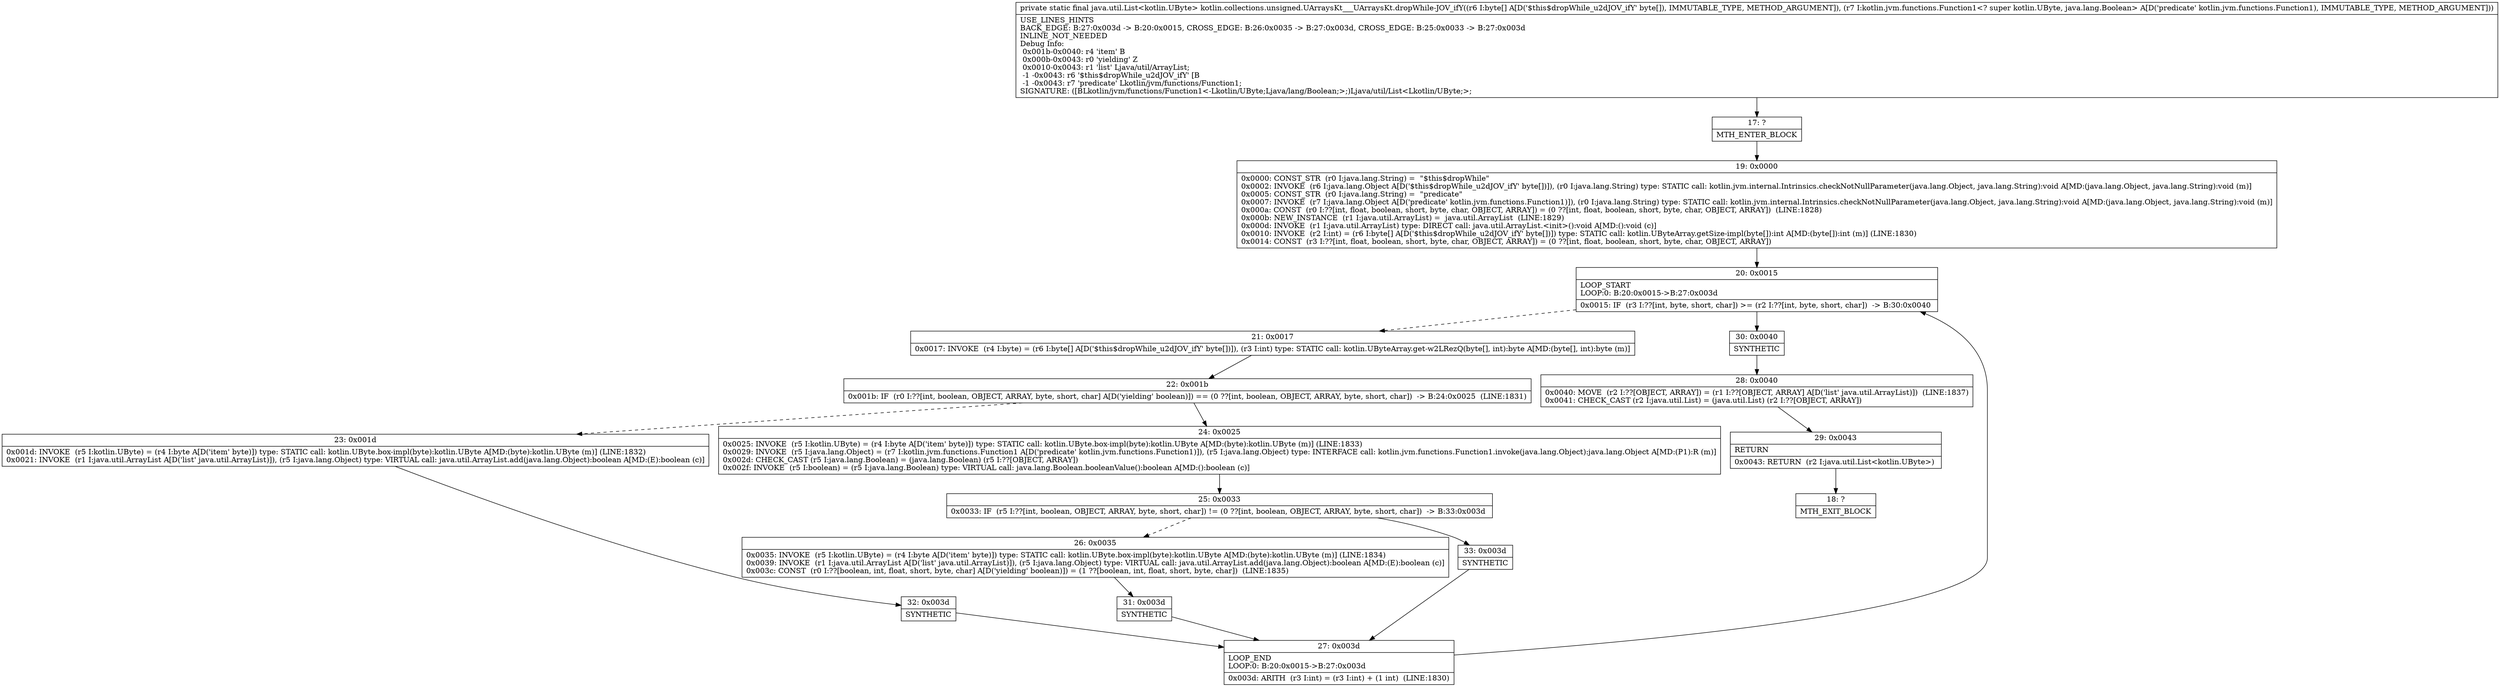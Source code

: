 digraph "CFG forkotlin.collections.unsigned.UArraysKt___UArraysKt.dropWhile\-JOV_ifY([BLkotlin\/jvm\/functions\/Function1;)Ljava\/util\/List;" {
Node_17 [shape=record,label="{17\:\ ?|MTH_ENTER_BLOCK\l}"];
Node_19 [shape=record,label="{19\:\ 0x0000|0x0000: CONST_STR  (r0 I:java.lang.String) =  \"$this$dropWhile\" \l0x0002: INVOKE  (r6 I:java.lang.Object A[D('$this$dropWhile_u2dJOV_ifY' byte[])]), (r0 I:java.lang.String) type: STATIC call: kotlin.jvm.internal.Intrinsics.checkNotNullParameter(java.lang.Object, java.lang.String):void A[MD:(java.lang.Object, java.lang.String):void (m)]\l0x0005: CONST_STR  (r0 I:java.lang.String) =  \"predicate\" \l0x0007: INVOKE  (r7 I:java.lang.Object A[D('predicate' kotlin.jvm.functions.Function1)]), (r0 I:java.lang.String) type: STATIC call: kotlin.jvm.internal.Intrinsics.checkNotNullParameter(java.lang.Object, java.lang.String):void A[MD:(java.lang.Object, java.lang.String):void (m)]\l0x000a: CONST  (r0 I:??[int, float, boolean, short, byte, char, OBJECT, ARRAY]) = (0 ??[int, float, boolean, short, byte, char, OBJECT, ARRAY])  (LINE:1828)\l0x000b: NEW_INSTANCE  (r1 I:java.util.ArrayList) =  java.util.ArrayList  (LINE:1829)\l0x000d: INVOKE  (r1 I:java.util.ArrayList) type: DIRECT call: java.util.ArrayList.\<init\>():void A[MD:():void (c)]\l0x0010: INVOKE  (r2 I:int) = (r6 I:byte[] A[D('$this$dropWhile_u2dJOV_ifY' byte[])]) type: STATIC call: kotlin.UByteArray.getSize\-impl(byte[]):int A[MD:(byte[]):int (m)] (LINE:1830)\l0x0014: CONST  (r3 I:??[int, float, boolean, short, byte, char, OBJECT, ARRAY]) = (0 ??[int, float, boolean, short, byte, char, OBJECT, ARRAY]) \l}"];
Node_20 [shape=record,label="{20\:\ 0x0015|LOOP_START\lLOOP:0: B:20:0x0015\-\>B:27:0x003d\l|0x0015: IF  (r3 I:??[int, byte, short, char]) \>= (r2 I:??[int, byte, short, char])  \-\> B:30:0x0040 \l}"];
Node_21 [shape=record,label="{21\:\ 0x0017|0x0017: INVOKE  (r4 I:byte) = (r6 I:byte[] A[D('$this$dropWhile_u2dJOV_ifY' byte[])]), (r3 I:int) type: STATIC call: kotlin.UByteArray.get\-w2LRezQ(byte[], int):byte A[MD:(byte[], int):byte (m)]\l}"];
Node_22 [shape=record,label="{22\:\ 0x001b|0x001b: IF  (r0 I:??[int, boolean, OBJECT, ARRAY, byte, short, char] A[D('yielding' boolean)]) == (0 ??[int, boolean, OBJECT, ARRAY, byte, short, char])  \-\> B:24:0x0025  (LINE:1831)\l}"];
Node_23 [shape=record,label="{23\:\ 0x001d|0x001d: INVOKE  (r5 I:kotlin.UByte) = (r4 I:byte A[D('item' byte)]) type: STATIC call: kotlin.UByte.box\-impl(byte):kotlin.UByte A[MD:(byte):kotlin.UByte (m)] (LINE:1832)\l0x0021: INVOKE  (r1 I:java.util.ArrayList A[D('list' java.util.ArrayList)]), (r5 I:java.lang.Object) type: VIRTUAL call: java.util.ArrayList.add(java.lang.Object):boolean A[MD:(E):boolean (c)]\l}"];
Node_32 [shape=record,label="{32\:\ 0x003d|SYNTHETIC\l}"];
Node_27 [shape=record,label="{27\:\ 0x003d|LOOP_END\lLOOP:0: B:20:0x0015\-\>B:27:0x003d\l|0x003d: ARITH  (r3 I:int) = (r3 I:int) + (1 int)  (LINE:1830)\l}"];
Node_24 [shape=record,label="{24\:\ 0x0025|0x0025: INVOKE  (r5 I:kotlin.UByte) = (r4 I:byte A[D('item' byte)]) type: STATIC call: kotlin.UByte.box\-impl(byte):kotlin.UByte A[MD:(byte):kotlin.UByte (m)] (LINE:1833)\l0x0029: INVOKE  (r5 I:java.lang.Object) = (r7 I:kotlin.jvm.functions.Function1 A[D('predicate' kotlin.jvm.functions.Function1)]), (r5 I:java.lang.Object) type: INTERFACE call: kotlin.jvm.functions.Function1.invoke(java.lang.Object):java.lang.Object A[MD:(P1):R (m)]\l0x002d: CHECK_CAST (r5 I:java.lang.Boolean) = (java.lang.Boolean) (r5 I:??[OBJECT, ARRAY]) \l0x002f: INVOKE  (r5 I:boolean) = (r5 I:java.lang.Boolean) type: VIRTUAL call: java.lang.Boolean.booleanValue():boolean A[MD:():boolean (c)]\l}"];
Node_25 [shape=record,label="{25\:\ 0x0033|0x0033: IF  (r5 I:??[int, boolean, OBJECT, ARRAY, byte, short, char]) != (0 ??[int, boolean, OBJECT, ARRAY, byte, short, char])  \-\> B:33:0x003d \l}"];
Node_26 [shape=record,label="{26\:\ 0x0035|0x0035: INVOKE  (r5 I:kotlin.UByte) = (r4 I:byte A[D('item' byte)]) type: STATIC call: kotlin.UByte.box\-impl(byte):kotlin.UByte A[MD:(byte):kotlin.UByte (m)] (LINE:1834)\l0x0039: INVOKE  (r1 I:java.util.ArrayList A[D('list' java.util.ArrayList)]), (r5 I:java.lang.Object) type: VIRTUAL call: java.util.ArrayList.add(java.lang.Object):boolean A[MD:(E):boolean (c)]\l0x003c: CONST  (r0 I:??[boolean, int, float, short, byte, char] A[D('yielding' boolean)]) = (1 ??[boolean, int, float, short, byte, char])  (LINE:1835)\l}"];
Node_31 [shape=record,label="{31\:\ 0x003d|SYNTHETIC\l}"];
Node_33 [shape=record,label="{33\:\ 0x003d|SYNTHETIC\l}"];
Node_30 [shape=record,label="{30\:\ 0x0040|SYNTHETIC\l}"];
Node_28 [shape=record,label="{28\:\ 0x0040|0x0040: MOVE  (r2 I:??[OBJECT, ARRAY]) = (r1 I:??[OBJECT, ARRAY] A[D('list' java.util.ArrayList)])  (LINE:1837)\l0x0041: CHECK_CAST (r2 I:java.util.List) = (java.util.List) (r2 I:??[OBJECT, ARRAY]) \l}"];
Node_29 [shape=record,label="{29\:\ 0x0043|RETURN\l|0x0043: RETURN  (r2 I:java.util.List\<kotlin.UByte\>) \l}"];
Node_18 [shape=record,label="{18\:\ ?|MTH_EXIT_BLOCK\l}"];
MethodNode[shape=record,label="{private static final java.util.List\<kotlin.UByte\> kotlin.collections.unsigned.UArraysKt___UArraysKt.dropWhile\-JOV_ifY((r6 I:byte[] A[D('$this$dropWhile_u2dJOV_ifY' byte[]), IMMUTABLE_TYPE, METHOD_ARGUMENT]), (r7 I:kotlin.jvm.functions.Function1\<? super kotlin.UByte, java.lang.Boolean\> A[D('predicate' kotlin.jvm.functions.Function1), IMMUTABLE_TYPE, METHOD_ARGUMENT]))  | USE_LINES_HINTS\lBACK_EDGE: B:27:0x003d \-\> B:20:0x0015, CROSS_EDGE: B:26:0x0035 \-\> B:27:0x003d, CROSS_EDGE: B:25:0x0033 \-\> B:27:0x003d\lINLINE_NOT_NEEDED\lDebug Info:\l  0x001b\-0x0040: r4 'item' B\l  0x000b\-0x0043: r0 'yielding' Z\l  0x0010\-0x0043: r1 'list' Ljava\/util\/ArrayList;\l  \-1 \-0x0043: r6 '$this$dropWhile_u2dJOV_ifY' [B\l  \-1 \-0x0043: r7 'predicate' Lkotlin\/jvm\/functions\/Function1;\lSIGNATURE: ([BLkotlin\/jvm\/functions\/Function1\<\-Lkotlin\/UByte;Ljava\/lang\/Boolean;\>;)Ljava\/util\/List\<Lkotlin\/UByte;\>;\l}"];
MethodNode -> Node_17;Node_17 -> Node_19;
Node_19 -> Node_20;
Node_20 -> Node_21[style=dashed];
Node_20 -> Node_30;
Node_21 -> Node_22;
Node_22 -> Node_23[style=dashed];
Node_22 -> Node_24;
Node_23 -> Node_32;
Node_32 -> Node_27;
Node_27 -> Node_20;
Node_24 -> Node_25;
Node_25 -> Node_26[style=dashed];
Node_25 -> Node_33;
Node_26 -> Node_31;
Node_31 -> Node_27;
Node_33 -> Node_27;
Node_30 -> Node_28;
Node_28 -> Node_29;
Node_29 -> Node_18;
}

